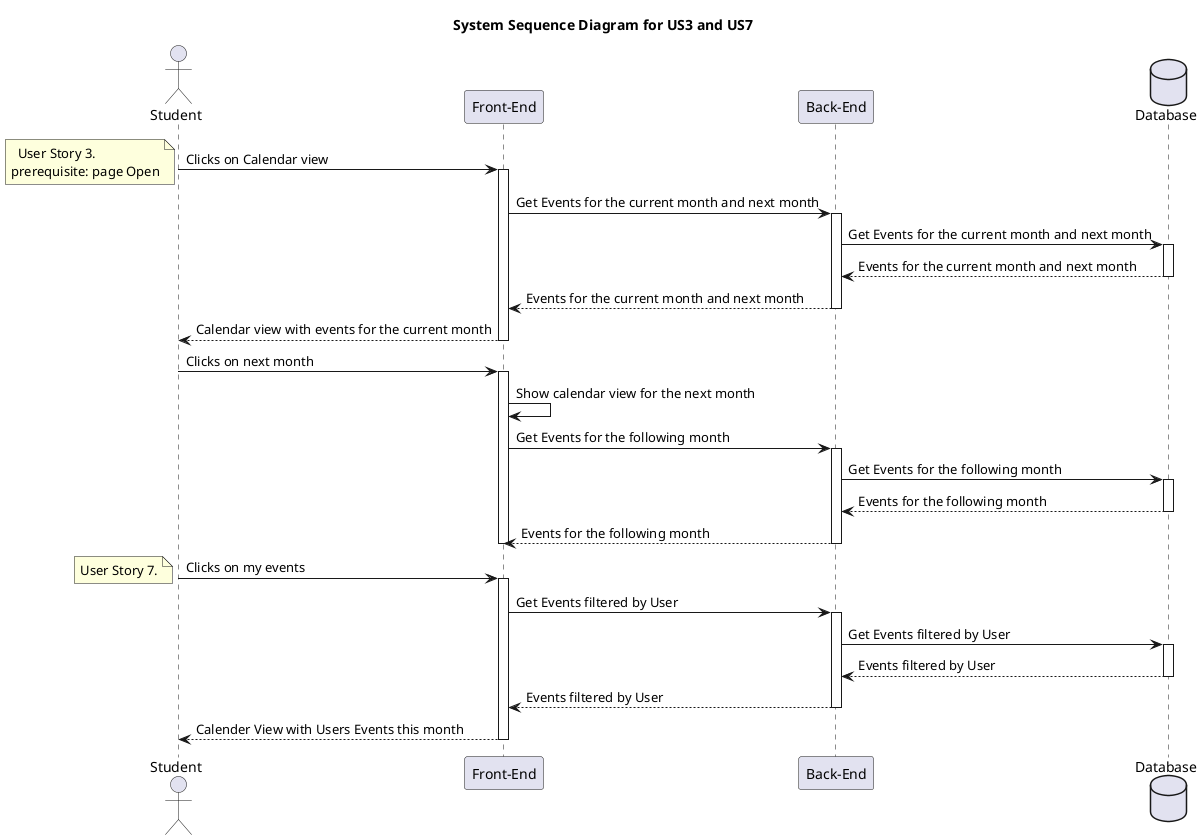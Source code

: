 @startuml "US3 and US7 System"
title System Sequence Diagram for US3 and US7
actor Student as User
participant "Front-End" as FrontEnd 
participant "Back-End"  as BackEnd
database Database
User -> FrontEnd: Clicks on Calendar view
note left
  User Story 3.
prerequisite: page Open
end note
activate FrontEnd
FrontEnd -> BackEnd: Get Events for the current month and next month
activate BackEnd
BackEnd -> Database: Get Events for the current month and next month
activate Database
Database --> BackEnd: Events for the current month and next month
deactivate Database
BackEnd --> FrontEnd: Events for the current month and next month
deactivate BackEnd
FrontEnd --> User: Calendar view with events for the current month
deactivate FrontEnd
User -> FrontEnd: Clicks on next month
activate FrontEnd
FrontEnd -> FrontEnd: Show calendar view for the next month
FrontEnd -> BackEnd: Get Events for the following month
activate BackEnd
BackEnd -> Database: Get Events for the following month
activate Database
Database --> BackEnd: Events for the following month
deactivate Database
BackEnd --> FrontEnd: Events for the following month
deactivate BackEnd
deactivate FrontEnd
User -> FrontEnd: Clicks on my events
note left
  User Story 7.
end note
activate FrontEnd
FrontEnd -> BackEnd: Get Events filtered by User
activate BackEnd
BackEnd -> Database: Get Events filtered by User
activate Database
Database --> BackEnd: Events filtered by User
deactivate Database
BackEnd --> FrontEnd: Events filtered by User
deactivate BackEnd
FrontEnd --> User: Calender View with Users Events this month
deactivate FrontEnd





@enduml
